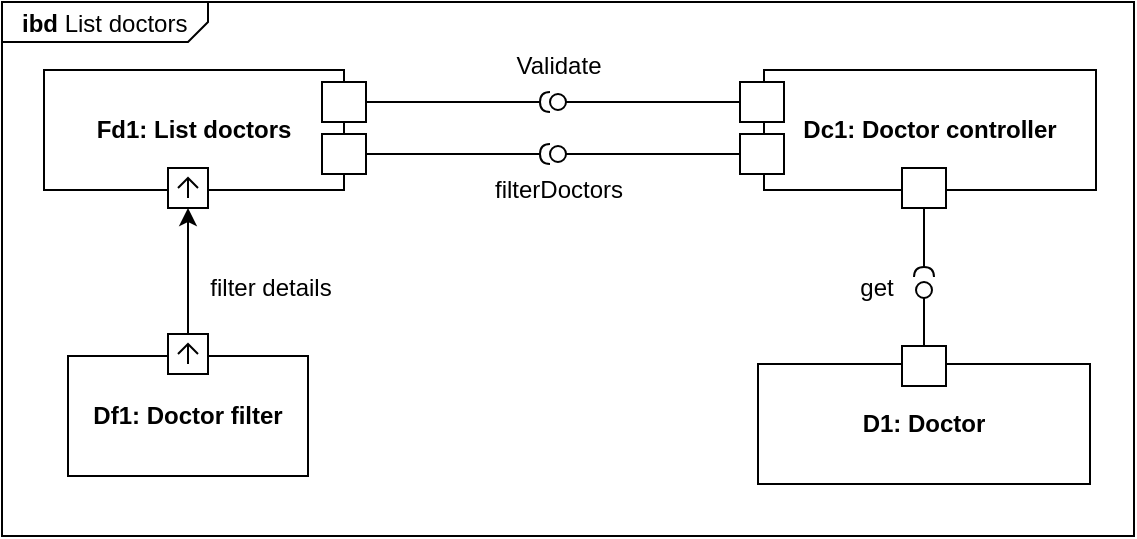 <mxfile version="24.4.10" type="github">
  <diagram name="Página-1" id="18daB8q-Yg5n8QqRO236">
    <mxGraphModel dx="1955" dy="1223" grid="0" gridSize="10" guides="1" tooltips="1" connect="1" arrows="1" fold="1" page="0" pageScale="1" pageWidth="827" pageHeight="1169" math="0" shadow="0">
      <root>
        <mxCell id="0" />
        <mxCell id="1" parent="0" />
        <mxCell id="p18iTTl0X1TvQ4x8i6nz-1" value="&lt;p style=&quot;margin:0px;margin-top:4px;margin-left:10px;text-align:left;&quot;&gt;&lt;b&gt;ibd&lt;/b&gt;&amp;nbsp;List doctors&lt;/p&gt;" style="html=1;shape=mxgraph.sysml.package;labelX=103.63;align=left;spacingLeft=10;html=1;overflow=fill;whiteSpace=wrap;recursiveResize=0;" parent="1" vertex="1">
          <mxGeometry x="-1146" y="-718" width="566" height="267" as="geometry" />
        </mxCell>
        <mxCell id="p18iTTl0X1TvQ4x8i6nz-2" style="rounded=0;orthogonalLoop=1;jettySize=auto;html=1;" parent="1" source="p18iTTl0X1TvQ4x8i6nz-5" target="p18iTTl0X1TvQ4x8i6nz-19" edge="1">
          <mxGeometry relative="1" as="geometry" />
        </mxCell>
        <mxCell id="p18iTTl0X1TvQ4x8i6nz-3" value="" style="group" parent="1" vertex="1" connectable="0">
          <mxGeometry x="-1113" y="-552" width="120" height="71" as="geometry" />
        </mxCell>
        <mxCell id="p18iTTl0X1TvQ4x8i6nz-4" value="&lt;b&gt;Df1: Doctor filter&lt;/b&gt;" style="rounded=0;whiteSpace=wrap;html=1;fillColor=none;container=0;" parent="p18iTTl0X1TvQ4x8i6nz-3" vertex="1">
          <mxGeometry y="11" width="120" height="60" as="geometry" />
        </mxCell>
        <mxCell id="p18iTTl0X1TvQ4x8i6nz-5" value="" style="html=1;shape=mxgraph.sysml.port;sysMLPortType=flowN;" parent="p18iTTl0X1TvQ4x8i6nz-3" vertex="1">
          <mxGeometry x="50" width="20" height="20" as="geometry" />
        </mxCell>
        <mxCell id="p18iTTl0X1TvQ4x8i6nz-6" value="filter details" style="text;html=1;align=center;verticalAlign=middle;resizable=0;points=[];autosize=1;strokeColor=none;fillColor=none;" parent="1" vertex="1">
          <mxGeometry x="-1052" y="-588" width="79" height="26" as="geometry" />
        </mxCell>
        <mxCell id="p18iTTl0X1TvQ4x8i6nz-7" value="" style="endArrow=none;html=1;rounded=0;align=center;verticalAlign=top;endFill=0;labelBackgroundColor=none;endSize=2;" parent="1" source="p18iTTl0X1TvQ4x8i6nz-23" target="p18iTTl0X1TvQ4x8i6nz-8" edge="1">
          <mxGeometry relative="1" as="geometry">
            <mxPoint x="-791" y="-656" as="sourcePoint" />
          </mxGeometry>
        </mxCell>
        <mxCell id="p18iTTl0X1TvQ4x8i6nz-8" value="" style="ellipse;html=1;fontSize=11;align=center;fillColor=none;points=[];aspect=fixed;resizable=0;verticalAlign=bottom;labelPosition=center;verticalLabelPosition=top;flipH=1;" parent="1" vertex="1">
          <mxGeometry x="-872" y="-672" width="8" height="8" as="geometry" />
        </mxCell>
        <mxCell id="p18iTTl0X1TvQ4x8i6nz-9" value="" style="endArrow=none;html=1;rounded=0;align=center;verticalAlign=top;endFill=0;labelBackgroundColor=none;endSize=2;" parent="1" source="p18iTTl0X1TvQ4x8i6nz-20" target="p18iTTl0X1TvQ4x8i6nz-10" edge="1">
          <mxGeometry relative="1" as="geometry" />
        </mxCell>
        <mxCell id="p18iTTl0X1TvQ4x8i6nz-10" value="" style="shape=requiredInterface;html=1;fontSize=11;align=center;fillColor=none;points=[];aspect=fixed;resizable=0;verticalAlign=bottom;labelPosition=center;verticalLabelPosition=top;flipH=1;rotation=0;" parent="1" vertex="1">
          <mxGeometry x="-877" y="-673" width="5" height="10" as="geometry" />
        </mxCell>
        <mxCell id="p18iTTl0X1TvQ4x8i6nz-11" value="Validate" style="text;html=1;align=center;verticalAlign=middle;resizable=0;points=[];autosize=1;strokeColor=none;fillColor=none;" parent="1" vertex="1">
          <mxGeometry x="-898" y="-699" width="60" height="26" as="geometry" />
        </mxCell>
        <mxCell id="p18iTTl0X1TvQ4x8i6nz-12" value="" style="endArrow=none;html=1;rounded=0;align=center;verticalAlign=top;endFill=0;labelBackgroundColor=none;endSize=2;" parent="1" source="p18iTTl0X1TvQ4x8i6nz-27" target="p18iTTl0X1TvQ4x8i6nz-13" edge="1">
          <mxGeometry relative="1" as="geometry">
            <mxPoint x="-732" y="-565" as="sourcePoint" />
          </mxGeometry>
        </mxCell>
        <mxCell id="p18iTTl0X1TvQ4x8i6nz-13" value="" style="ellipse;html=1;fontSize=11;align=center;fillColor=none;points=[];aspect=fixed;resizable=0;verticalAlign=bottom;labelPosition=center;verticalLabelPosition=top;flipH=1;" parent="1" vertex="1">
          <mxGeometry x="-689" y="-578" width="8" height="8" as="geometry" />
        </mxCell>
        <mxCell id="p18iTTl0X1TvQ4x8i6nz-14" value="" style="endArrow=none;html=1;rounded=0;align=center;verticalAlign=top;endFill=0;labelBackgroundColor=none;endSize=2;" parent="1" source="p18iTTl0X1TvQ4x8i6nz-24" target="p18iTTl0X1TvQ4x8i6nz-15" edge="1">
          <mxGeometry relative="1" as="geometry" />
        </mxCell>
        <mxCell id="p18iTTl0X1TvQ4x8i6nz-15" value="" style="shape=requiredInterface;html=1;fontSize=11;align=center;fillColor=none;points=[];aspect=fixed;resizable=0;verticalAlign=bottom;labelPosition=center;verticalLabelPosition=top;flipH=1;rotation=90;" parent="1" vertex="1">
          <mxGeometry x="-687.5" y="-588" width="5" height="10" as="geometry" />
        </mxCell>
        <mxCell id="p18iTTl0X1TvQ4x8i6nz-16" value="get" style="text;html=1;align=center;verticalAlign=middle;resizable=0;points=[];autosize=1;strokeColor=none;fillColor=none;" parent="1" vertex="1">
          <mxGeometry x="-727" y="-588" width="35" height="26" as="geometry" />
        </mxCell>
        <mxCell id="p18iTTl0X1TvQ4x8i6nz-25" value="" style="group" parent="1" vertex="1" connectable="0">
          <mxGeometry x="-768" y="-546" width="166" height="69" as="geometry" />
        </mxCell>
        <mxCell id="p18iTTl0X1TvQ4x8i6nz-26" value="&lt;b&gt;D1: Doctor&lt;/b&gt;" style="rounded=0;whiteSpace=wrap;html=1;fillColor=none;container=0;" parent="p18iTTl0X1TvQ4x8i6nz-25" vertex="1">
          <mxGeometry y="9" width="166" height="60" as="geometry" />
        </mxCell>
        <mxCell id="p18iTTl0X1TvQ4x8i6nz-27" value="" style="html=1;rounded=0;fillColor=default;" parent="p18iTTl0X1TvQ4x8i6nz-25" vertex="1">
          <mxGeometry x="72" width="22" height="20" as="geometry" />
        </mxCell>
        <mxCell id="_nJxtmnCUn-vFuwERIx9-6" value="filterDoctors" style="text;html=1;align=center;verticalAlign=middle;resizable=0;points=[];autosize=1;strokeColor=none;fillColor=none;" vertex="1" parent="1">
          <mxGeometry x="-909" y="-637" width="82" height="26" as="geometry" />
        </mxCell>
        <mxCell id="_nJxtmnCUn-vFuwERIx9-7" value="" style="endArrow=none;html=1;rounded=0;align=center;verticalAlign=top;endFill=0;labelBackgroundColor=none;endSize=2;" edge="1" parent="1" source="_nJxtmnCUn-vFuwERIx9-5" target="_nJxtmnCUn-vFuwERIx9-8">
          <mxGeometry relative="1" as="geometry">
            <mxPoint x="-823" y="-587" as="sourcePoint" />
          </mxGeometry>
        </mxCell>
        <mxCell id="_nJxtmnCUn-vFuwERIx9-8" value="" style="ellipse;html=1;fontSize=11;align=center;fillColor=none;points=[];aspect=fixed;resizable=0;verticalAlign=bottom;labelPosition=center;verticalLabelPosition=top;flipH=1;" vertex="1" parent="1">
          <mxGeometry x="-872" y="-646" width="8" height="8" as="geometry" />
        </mxCell>
        <mxCell id="_nJxtmnCUn-vFuwERIx9-9" value="" style="endArrow=none;html=1;rounded=0;align=center;verticalAlign=top;endFill=0;labelBackgroundColor=none;endSize=2;" edge="1" parent="1" source="_nJxtmnCUn-vFuwERIx9-4" target="_nJxtmnCUn-vFuwERIx9-10">
          <mxGeometry relative="1" as="geometry">
            <mxPoint x="-968" y="-587" as="sourcePoint" />
          </mxGeometry>
        </mxCell>
        <mxCell id="_nJxtmnCUn-vFuwERIx9-10" value="" style="shape=requiredInterface;html=1;fontSize=11;align=center;fillColor=none;points=[];aspect=fixed;resizable=0;verticalAlign=bottom;labelPosition=center;verticalLabelPosition=top;flipH=1;rotation=0;" vertex="1" parent="1">
          <mxGeometry x="-877" y="-647" width="5" height="10" as="geometry" />
        </mxCell>
        <mxCell id="p18iTTl0X1TvQ4x8i6nz-18" value="&lt;b&gt;Fd1: List doctors&lt;/b&gt;" style="rounded=0;whiteSpace=wrap;html=1;fillColor=none;container=0;" parent="1" vertex="1">
          <mxGeometry x="-1125" y="-684" width="150" height="60" as="geometry" />
        </mxCell>
        <mxCell id="p18iTTl0X1TvQ4x8i6nz-19" value="" style="html=1;shape=mxgraph.sysml.port;sysMLPortType=flowN;container=0;" parent="1" vertex="1">
          <mxGeometry x="-1063" y="-635" width="20" height="20" as="geometry" />
        </mxCell>
        <mxCell id="p18iTTl0X1TvQ4x8i6nz-20" value="" style="html=1;rounded=0;container=0;" parent="1" vertex="1">
          <mxGeometry x="-986" y="-678" width="22" height="20" as="geometry" />
        </mxCell>
        <mxCell id="p18iTTl0X1TvQ4x8i6nz-22" value="&lt;b&gt;Dc1: Doctor controller&lt;/b&gt;" style="rounded=0;whiteSpace=wrap;html=1;fillColor=none;container=0;" parent="1" vertex="1">
          <mxGeometry x="-765" y="-684" width="166" height="60" as="geometry" />
        </mxCell>
        <mxCell id="p18iTTl0X1TvQ4x8i6nz-23" value="" style="html=1;rounded=0;fillColor=default;" parent="1" vertex="1">
          <mxGeometry x="-777" y="-678" width="22" height="20" as="geometry" />
        </mxCell>
        <mxCell id="p18iTTl0X1TvQ4x8i6nz-24" value="" style="html=1;rounded=0;container=0;" parent="1" vertex="1">
          <mxGeometry x="-696" y="-635" width="22" height="20" as="geometry" />
        </mxCell>
        <mxCell id="_nJxtmnCUn-vFuwERIx9-4" value="" style="html=1;rounded=0;container=0;" vertex="1" parent="1">
          <mxGeometry x="-986" y="-652" width="22" height="20" as="geometry" />
        </mxCell>
        <mxCell id="_nJxtmnCUn-vFuwERIx9-5" value="" style="html=1;rounded=0;fillColor=default;" vertex="1" parent="1">
          <mxGeometry x="-777" y="-652" width="22" height="20" as="geometry" />
        </mxCell>
      </root>
    </mxGraphModel>
  </diagram>
</mxfile>

